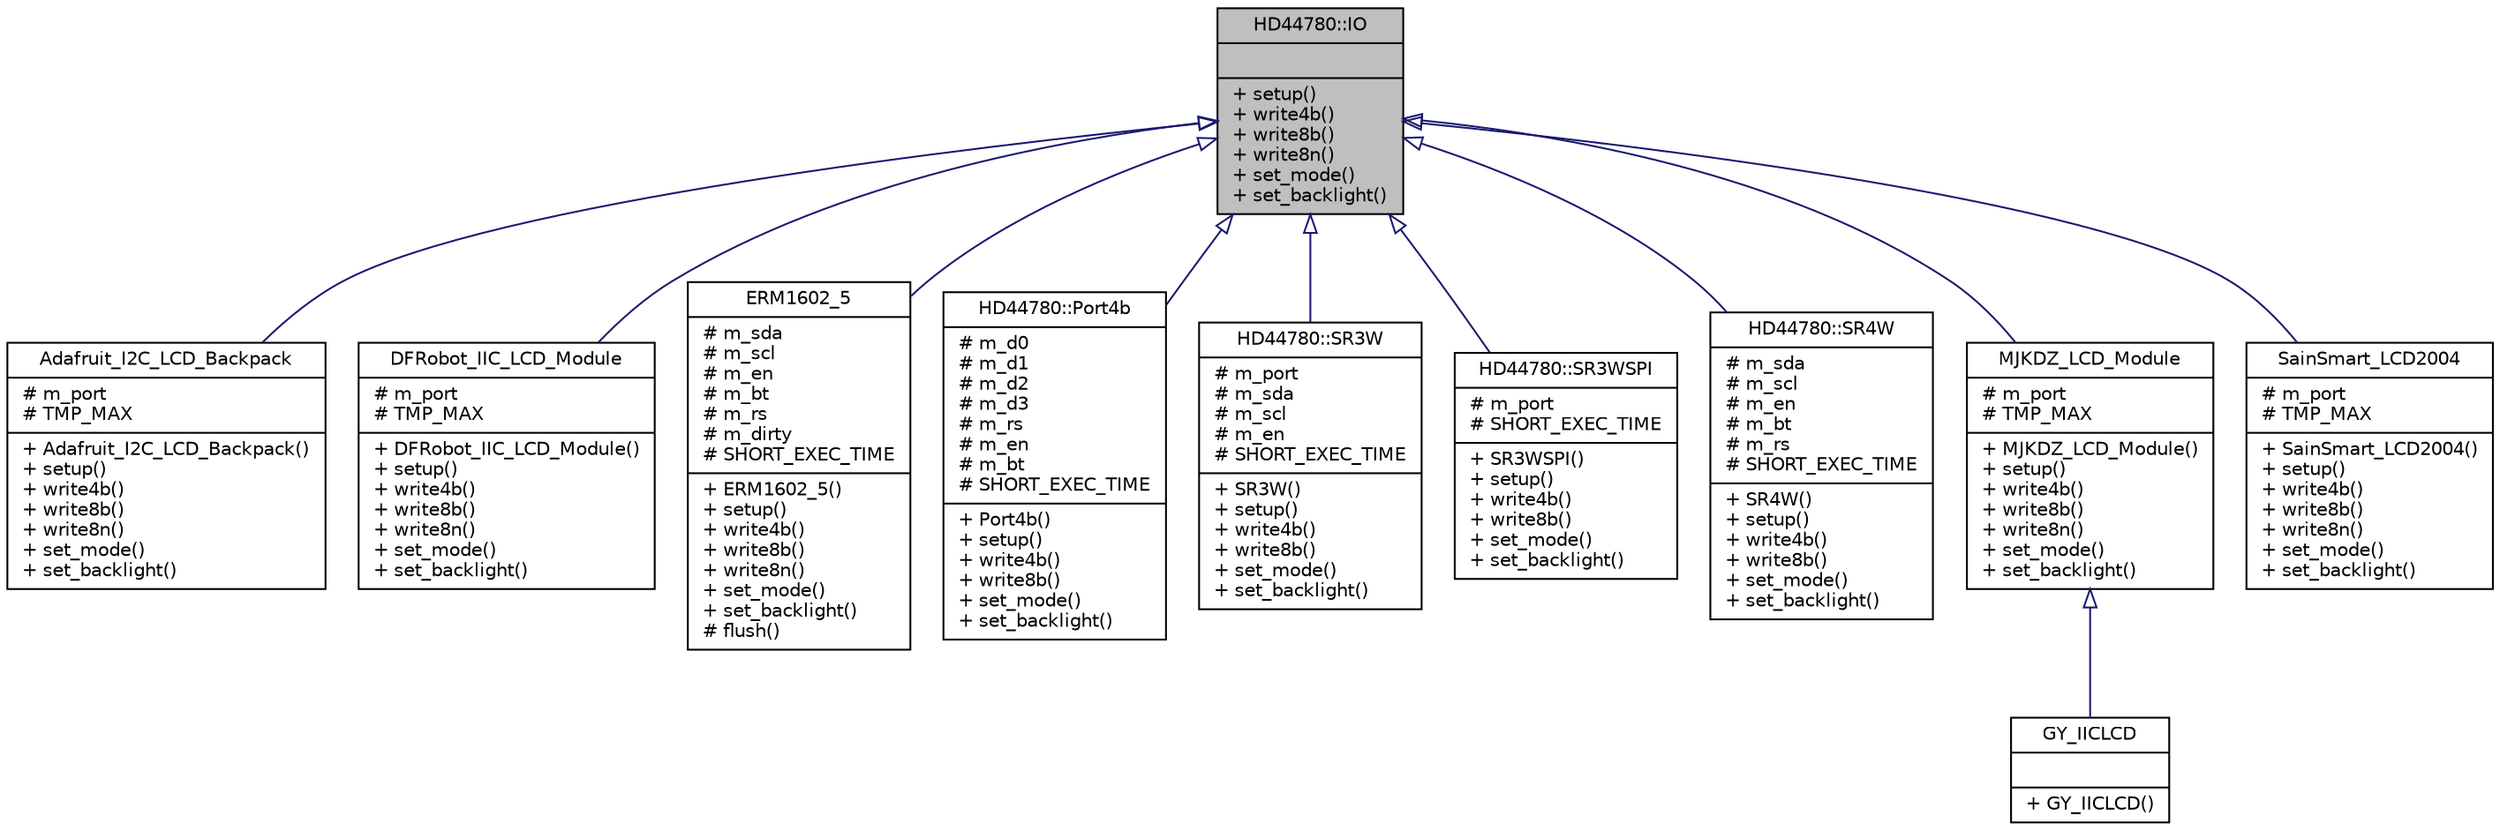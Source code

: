 digraph "HD44780::IO"
{
  edge [fontname="Helvetica",fontsize="10",labelfontname="Helvetica",labelfontsize="10"];
  node [fontname="Helvetica",fontsize="10",shape=record];
  Node1 [label="{HD44780::IO\n||+ setup()\l+ write4b()\l+ write8b()\l+ write8n()\l+ set_mode()\l+ set_backlight()\l}",height=0.2,width=0.4,color="black", fillcolor="grey75", style="filled", fontcolor="black"];
  Node1 -> Node2 [dir="back",color="midnightblue",fontsize="10",style="solid",arrowtail="onormal",fontname="Helvetica"];
  Node2 [label="{Adafruit_I2C_LCD_Backpack\n|# m_port\l# TMP_MAX\l|+ Adafruit_I2C_LCD_Backpack()\l+ setup()\l+ write4b()\l+ write8b()\l+ write8n()\l+ set_mode()\l+ set_backlight()\l}",height=0.2,width=0.4,color="black", fillcolor="white", style="filled",URL="$d8/db6/classAdafruit__I2C__LCD__Backpack.html"];
  Node1 -> Node3 [dir="back",color="midnightblue",fontsize="10",style="solid",arrowtail="onormal",fontname="Helvetica"];
  Node3 [label="{DFRobot_IIC_LCD_Module\n|# m_port\l# TMP_MAX\l|+ DFRobot_IIC_LCD_Module()\l+ setup()\l+ write4b()\l+ write8b()\l+ write8n()\l+ set_mode()\l+ set_backlight()\l}",height=0.2,width=0.4,color="black", fillcolor="white", style="filled",URL="$d8/d70/classDFRobot__IIC__LCD__Module.html"];
  Node1 -> Node4 [dir="back",color="midnightblue",fontsize="10",style="solid",arrowtail="onormal",fontname="Helvetica"];
  Node4 [label="{ERM1602_5\n|# m_sda\l# m_scl\l# m_en\l# m_bt\l# m_rs\l# m_dirty\l# SHORT_EXEC_TIME\l|+ ERM1602_5()\l+ setup()\l+ write4b()\l+ write8b()\l+ write8n()\l+ set_mode()\l+ set_backlight()\l# flush()\l}",height=0.2,width=0.4,color="black", fillcolor="white", style="filled",URL="$d7/d9a/classERM1602__5.html"];
  Node1 -> Node5 [dir="back",color="midnightblue",fontsize="10",style="solid",arrowtail="onormal",fontname="Helvetica"];
  Node5 [label="{HD44780::Port4b\n|# m_d0\l# m_d1\l# m_d2\l# m_d3\l# m_rs\l# m_en\l# m_bt\l# SHORT_EXEC_TIME\l|+ Port4b()\l+ setup()\l+ write4b()\l+ write8b()\l+ set_mode()\l+ set_backlight()\l}",height=0.2,width=0.4,color="black", fillcolor="white", style="filled",URL="$d7/d25/classHD44780_1_1Port4b.html"];
  Node1 -> Node6 [dir="back",color="midnightblue",fontsize="10",style="solid",arrowtail="onormal",fontname="Helvetica"];
  Node6 [label="{HD44780::SR3W\n|# m_port\l# m_sda\l# m_scl\l# m_en\l# SHORT_EXEC_TIME\l|+ SR3W()\l+ setup()\l+ write4b()\l+ write8b()\l+ set_mode()\l+ set_backlight()\l}",height=0.2,width=0.4,color="black", fillcolor="white", style="filled",URL="$d6/d44/classHD44780_1_1SR3W.html"];
  Node1 -> Node7 [dir="back",color="midnightblue",fontsize="10",style="solid",arrowtail="onormal",fontname="Helvetica"];
  Node7 [label="{HD44780::SR3WSPI\n|# m_port\l# SHORT_EXEC_TIME\l|+ SR3WSPI()\l+ setup()\l+ write4b()\l+ write8b()\l+ set_mode()\l+ set_backlight()\l}",height=0.2,width=0.4,color="black", fillcolor="white", style="filled",URL="$d8/de8/classHD44780_1_1SR3WSPI.html"];
  Node1 -> Node8 [dir="back",color="midnightblue",fontsize="10",style="solid",arrowtail="onormal",fontname="Helvetica"];
  Node8 [label="{HD44780::SR4W\n|# m_sda\l# m_scl\l# m_en\l# m_bt\l# m_rs\l# SHORT_EXEC_TIME\l|+ SR4W()\l+ setup()\l+ write4b()\l+ write8b()\l+ set_mode()\l+ set_backlight()\l}",height=0.2,width=0.4,color="black", fillcolor="white", style="filled",URL="$dc/d80/classHD44780_1_1SR4W.html"];
  Node1 -> Node9 [dir="back",color="midnightblue",fontsize="10",style="solid",arrowtail="onormal",fontname="Helvetica"];
  Node9 [label="{MJKDZ_LCD_Module\n|# m_port\l# TMP_MAX\l|+ MJKDZ_LCD_Module()\l+ setup()\l+ write4b()\l+ write8b()\l+ write8n()\l+ set_mode()\l+ set_backlight()\l}",height=0.2,width=0.4,color="black", fillcolor="white", style="filled",URL="$d6/de7/classMJKDZ__LCD__Module.html"];
  Node9 -> Node10 [dir="back",color="midnightblue",fontsize="10",style="solid",arrowtail="onormal",fontname="Helvetica"];
  Node10 [label="{GY_IICLCD\n||+ GY_IICLCD()\l}",height=0.2,width=0.4,color="black", fillcolor="white", style="filled",URL="$db/d53/classGY__IICLCD.html"];
  Node1 -> Node11 [dir="back",color="midnightblue",fontsize="10",style="solid",arrowtail="onormal",fontname="Helvetica"];
  Node11 [label="{SainSmart_LCD2004\n|# m_port\l# TMP_MAX\l|+ SainSmart_LCD2004()\l+ setup()\l+ write4b()\l+ write8b()\l+ write8n()\l+ set_mode()\l+ set_backlight()\l}",height=0.2,width=0.4,color="black", fillcolor="white", style="filled",URL="$de/df6/classSainSmart__LCD2004.html"];
}

